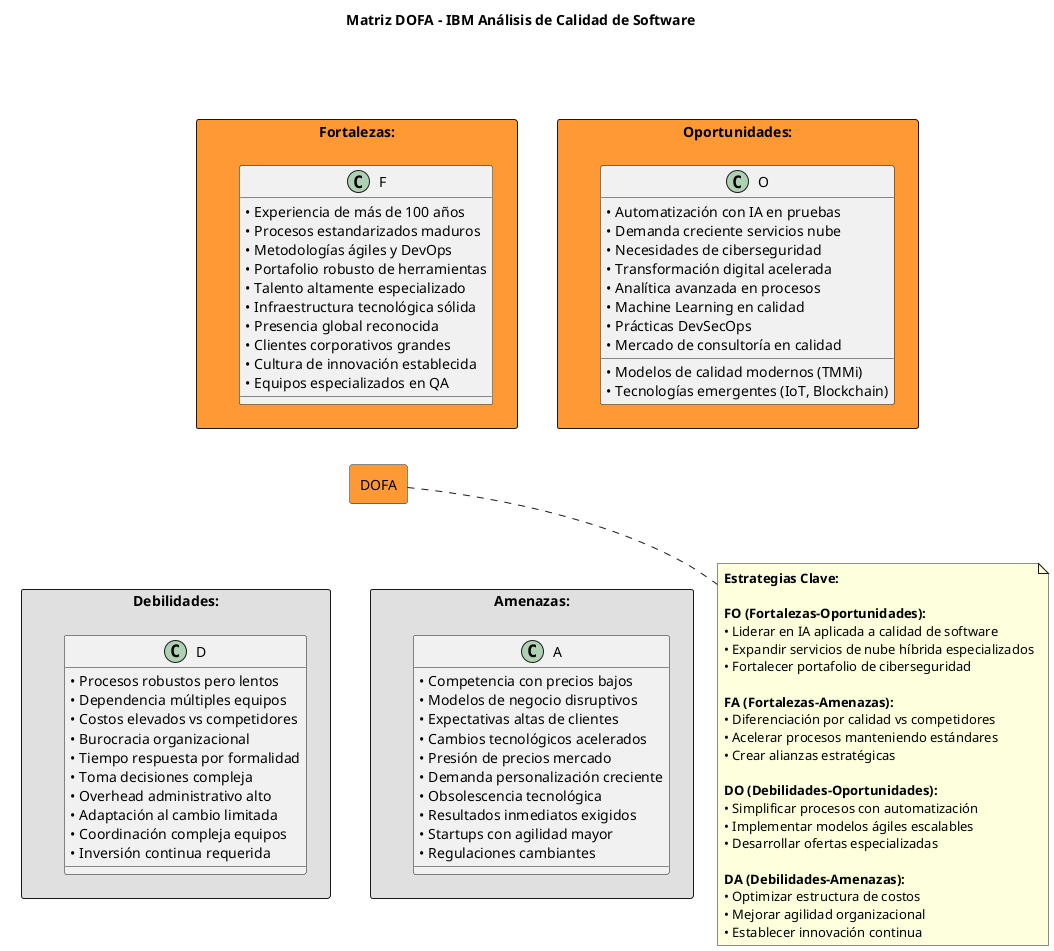 @startuml matriz-dofa-ibm
title Matriz DOFA - IBM Análisis de Calidad de Software

skinparam backgroundColor white

' FORTALEZAS - Superior izquierdo
rectangle "Fortalezas:" as F #FF9933 {
    F : • Experiencia de más de 100 años
    F : • Procesos estandarizados maduros
    F : • Metodologías ágiles y DevOps
    F : • Portafolio robusto de herramientas
    F : • Talento altamente especializado
    F : • Infraestructura tecnológica sólida
    F : • Presencia global reconocida
    F : • Clientes corporativos grandes
    F : • Cultura de innovación establecida
    F : • Equipos especializados en QA
}

' OPORTUNIDADES - Superior derecho
rectangle "Oportunidades:" as O #FF9933 {
    O : • Automatización con IA en pruebas
    O : • Demanda creciente servicios nube
    O : • Necesidades de ciberseguridad
    O : • Modelos de calidad modernos (TMMi)
    O : • Transformación digital acelerada
    O : • Analítica avanzada en procesos
    O : • Tecnologías emergentes (IoT, Blockchain)
    O : • Machine Learning en calidad
    O : • Prácticas DevSecOps
    O : • Mercado de consultoría en calidad
}

' DOFA - Centro
rectangle "DOFA" as CENTER #FF9933 {
}

' DEBILIDADES - Inferior izquierdo
rectangle "Debilidades:" as D #E0E0E0 {
    D : • Procesos robustos pero lentos
    D : • Dependencia múltiples equipos
    D : • Costos elevados vs competidores
    D : • Burocracia organizacional
    D : • Tiempo respuesta por formalidad
    D : • Toma decisiones compleja
    D : • Overhead administrativo alto
    D : • Adaptación al cambio limitada
    D : • Coordinación compleja equipos
    D : • Inversión continua requerida
}

' AMENAZAS - Inferior derecho
rectangle "Amenazas:" as A #E0E0E0 {
    A : • Competencia con precios bajos
    A : • Modelos de negocio disruptivos
    A : • Expectativas altas de clientes
    A : • Cambios tecnológicos acelerados
    A : • Presión de precios mercado
    A : • Demanda personalización creciente
    A : • Obsolescencia tecnológica
    A : • Resultados inmediatos exigidos
    A : • Startups con agilidad mayor
    A : • Regulaciones cambiantes
}

' Posicionamiento: DOFA en el centro rodeado por los cuadrantes
F -[hidden]down-> CENTER
O -[hidden]down-> CENTER
CENTER -[hidden]down-> D
CENTER -[hidden]down-> A

F -[hidden]right-> O
D -[hidden]right-> A

' Estrategias derivadas
note bottom of CENTER
**Estrategias Clave:**

**FO (Fortalezas-Oportunidades):**
• Liderar en IA aplicada a calidad de software
• Expandir servicios de nube híbrida especializados
• Fortalecer portafolio de ciberseguridad

**FA (Fortalezas-Amenazas):**
• Diferenciación por calidad vs competidores
• Acelerar procesos manteniendo estándares
• Crear alianzas estratégicas

**DO (Debilidades-Oportunidades):**
• Simplificar procesos con automatización
• Implementar modelos ágiles escalables
• Desarrollar ofertas especializadas

**DA (Debilidades-Amenazas):**
• Optimizar estructura de costos
• Mejorar agilidad organizacional
• Establecer innovación continua
end note

@enduml
